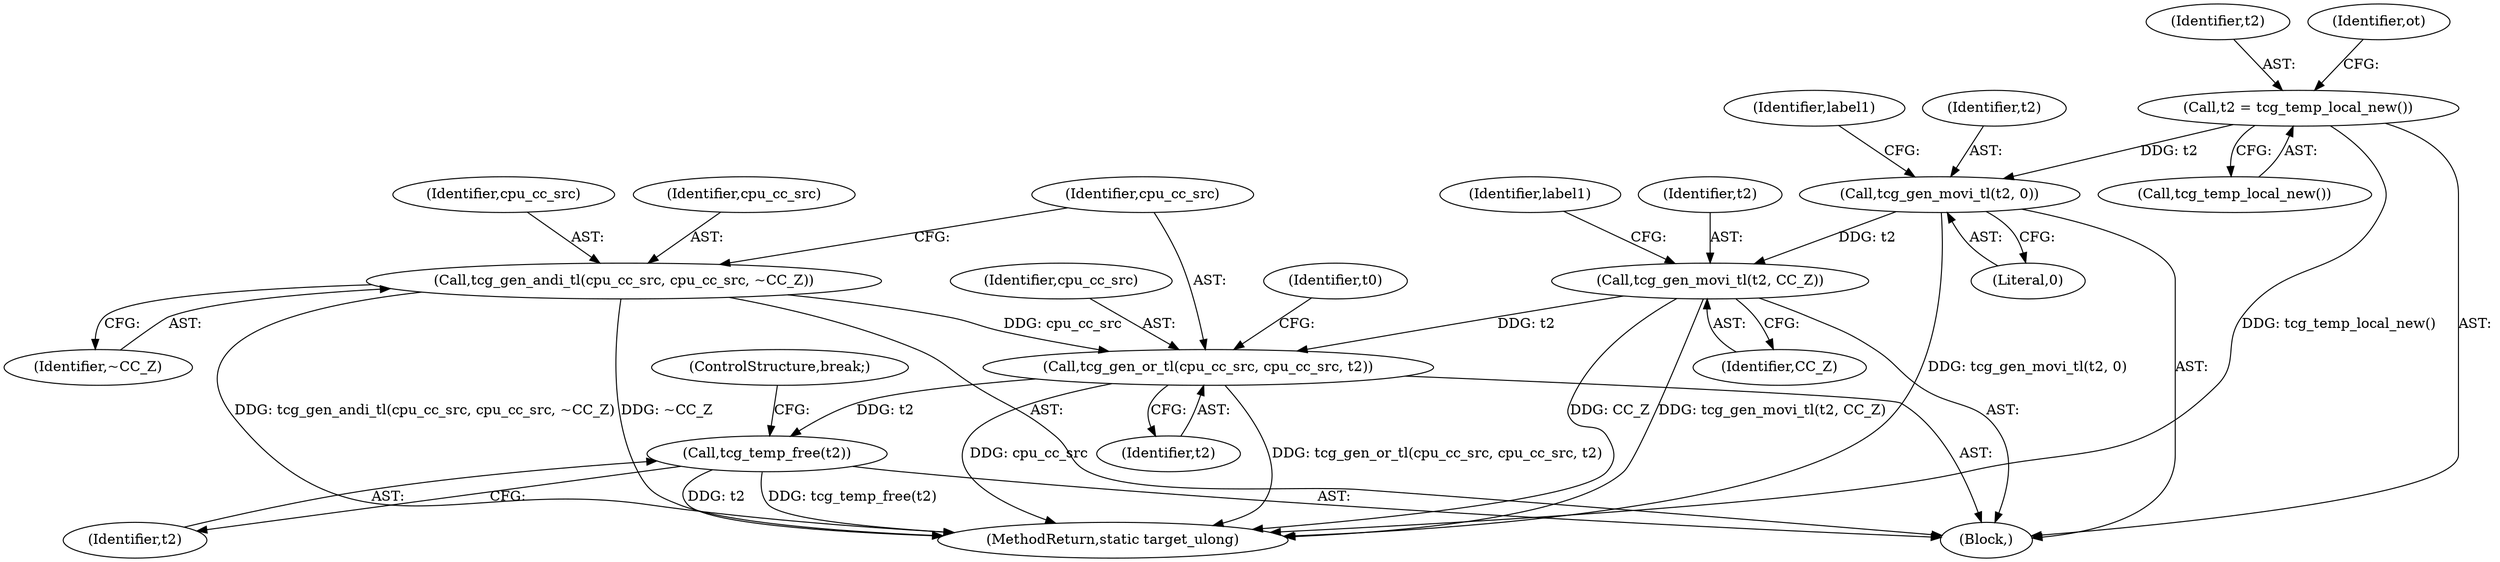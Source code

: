 digraph "0_qemu_30663fd26c0307e414622c7a8607fbc04f92ec14@API" {
"1009861" [label="(Call,tcg_temp_free(t2))"];
"1009853" [label="(Call,tcg_gen_or_tl(cpu_cc_src, cpu_cc_src, t2))"];
"1009849" [label="(Call,tcg_gen_andi_tl(cpu_cc_src, cpu_cc_src, ~CC_Z))"];
"1009824" [label="(Call,tcg_gen_movi_tl(t2, CC_Z))"];
"1009805" [label="(Call,tcg_gen_movi_tl(t2, 0))"];
"1009732" [label="(Call,t2 = tcg_temp_local_new())"];
"1009854" [label="(Identifier,cpu_cc_src)"];
"1009855" [label="(Identifier,cpu_cc_src)"];
"1009807" [label="(Literal,0)"];
"1009851" [label="(Identifier,cpu_cc_src)"];
"1009828" [label="(Identifier,label1)"];
"1009852" [label="(Identifier,~CC_Z)"];
"1009850" [label="(Identifier,cpu_cc_src)"];
"1009861" [label="(Call,tcg_temp_free(t2))"];
"1009824" [label="(Call,tcg_gen_movi_tl(t2, CC_Z))"];
"1009862" [label="(Identifier,t2)"];
"1009733" [label="(Identifier,t2)"];
"1009858" [label="(Identifier,t0)"];
"1009863" [label="(ControlStructure,break;)"];
"1009736" [label="(Identifier,ot)"];
"1009734" [label="(Call,tcg_temp_local_new())"];
"1009825" [label="(Identifier,t2)"];
"1009710" [label="(Block,)"];
"1009809" [label="(Identifier,label1)"];
"1009732" [label="(Call,t2 = tcg_temp_local_new())"];
"1009805" [label="(Call,tcg_gen_movi_tl(t2, 0))"];
"1009853" [label="(Call,tcg_gen_or_tl(cpu_cc_src, cpu_cc_src, t2))"];
"1009856" [label="(Identifier,t2)"];
"1009849" [label="(Call,tcg_gen_andi_tl(cpu_cc_src, cpu_cc_src, ~CC_Z))"];
"1011840" [label="(MethodReturn,static target_ulong)"];
"1009826" [label="(Identifier,CC_Z)"];
"1009806" [label="(Identifier,t2)"];
"1009861" -> "1009710"  [label="AST: "];
"1009861" -> "1009862"  [label="CFG: "];
"1009862" -> "1009861"  [label="AST: "];
"1009863" -> "1009861"  [label="CFG: "];
"1009861" -> "1011840"  [label="DDG: t2"];
"1009861" -> "1011840"  [label="DDG: tcg_temp_free(t2)"];
"1009853" -> "1009861"  [label="DDG: t2"];
"1009853" -> "1009710"  [label="AST: "];
"1009853" -> "1009856"  [label="CFG: "];
"1009854" -> "1009853"  [label="AST: "];
"1009855" -> "1009853"  [label="AST: "];
"1009856" -> "1009853"  [label="AST: "];
"1009858" -> "1009853"  [label="CFG: "];
"1009853" -> "1011840"  [label="DDG: tcg_gen_or_tl(cpu_cc_src, cpu_cc_src, t2)"];
"1009853" -> "1011840"  [label="DDG: cpu_cc_src"];
"1009849" -> "1009853"  [label="DDG: cpu_cc_src"];
"1009824" -> "1009853"  [label="DDG: t2"];
"1009849" -> "1009710"  [label="AST: "];
"1009849" -> "1009852"  [label="CFG: "];
"1009850" -> "1009849"  [label="AST: "];
"1009851" -> "1009849"  [label="AST: "];
"1009852" -> "1009849"  [label="AST: "];
"1009854" -> "1009849"  [label="CFG: "];
"1009849" -> "1011840"  [label="DDG: ~CC_Z"];
"1009849" -> "1011840"  [label="DDG: tcg_gen_andi_tl(cpu_cc_src, cpu_cc_src, ~CC_Z)"];
"1009824" -> "1009710"  [label="AST: "];
"1009824" -> "1009826"  [label="CFG: "];
"1009825" -> "1009824"  [label="AST: "];
"1009826" -> "1009824"  [label="AST: "];
"1009828" -> "1009824"  [label="CFG: "];
"1009824" -> "1011840"  [label="DDG: CC_Z"];
"1009824" -> "1011840"  [label="DDG: tcg_gen_movi_tl(t2, CC_Z)"];
"1009805" -> "1009824"  [label="DDG: t2"];
"1009805" -> "1009710"  [label="AST: "];
"1009805" -> "1009807"  [label="CFG: "];
"1009806" -> "1009805"  [label="AST: "];
"1009807" -> "1009805"  [label="AST: "];
"1009809" -> "1009805"  [label="CFG: "];
"1009805" -> "1011840"  [label="DDG: tcg_gen_movi_tl(t2, 0)"];
"1009732" -> "1009805"  [label="DDG: t2"];
"1009732" -> "1009710"  [label="AST: "];
"1009732" -> "1009734"  [label="CFG: "];
"1009733" -> "1009732"  [label="AST: "];
"1009734" -> "1009732"  [label="AST: "];
"1009736" -> "1009732"  [label="CFG: "];
"1009732" -> "1011840"  [label="DDG: tcg_temp_local_new()"];
}
